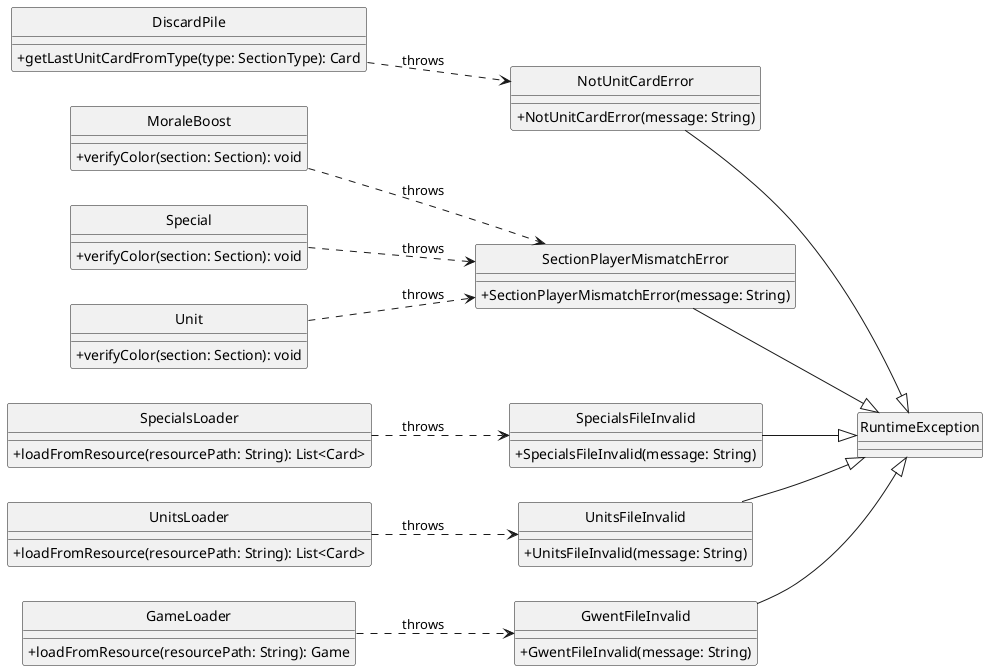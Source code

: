 @startuml
skinparam monochrome true
hide circle
skinparam classAttributeIconSize 0
left to right direction

class GwentFileInvalid {
  +GwentFileInvalid(message: String)
}
class NotUnitCardError {
  +NotUnitCardError(message: String)
}
class SectionPlayerMismatchError {
  +SectionPlayerMismatchError(message: String)
}
class SpecialsFileInvalid {
  +SpecialsFileInvalid(message: String)
}
class UnitsFileInvalid {
  +UnitsFileInvalid(message: String)
}

class GameLoader {
  +loadFromResource(resourcePath: String): Game
}
class DiscardPile {
  +getLastUnitCardFromType(type: SectionType): Card
}
class MoraleBoost {
  +verifyColor(section: Section): void
}
class Special {
  +verifyColor(section: Section): void
}
class Unit {
  +verifyColor(section: Section): void
}
class SpecialsLoader {
  +loadFromResource(resourcePath: String): List<Card>
}
class UnitsLoader {
  +loadFromResource(resourcePath: String): List<Card>
}

GameLoader ..> GwentFileInvalid : throws
DiscardPile ..> NotUnitCardError : throws
MoraleBoost ..> SectionPlayerMismatchError : throws
Unit ..> SectionPlayerMismatchError : throws
Special ..> SectionPlayerMismatchError : throws
SpecialsLoader ..> SpecialsFileInvalid : throws
UnitsLoader ..> UnitsFileInvalid : throws

GwentFileInvalid --|> RuntimeException
NotUnitCardError --|> RuntimeException
SectionPlayerMismatchError --|> RuntimeException
SpecialsFileInvalid --|> RuntimeException
UnitsFileInvalid --|> RuntimeException
@enduml

